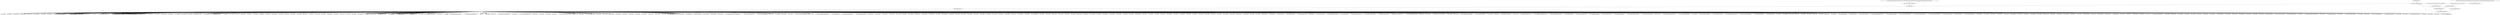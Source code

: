 digraph G {
"adstr::If you register a password, you can sign in with your e-mail address even if you delete your external verification account (Facebook,Google+,Sina Weibo)." -> "nattr::setting_account_pw_register_desc"
"adstr::Do you really want to delete your account?" -> "nattr::setting_delete_account1"
"adstr::Do you really want to delete your account?" -> "nattr::str_dialog_delete_explain"
"adstr::Delete your Cymera account and all of your information." -> "nattr::setting_delete_account3"
"adstr::Delete Account" -> "nattr::setting_profile_delete_account"
"adstr::I accept the retention and use of my profile picture for others to identify me, until the moment I delete the picture or my account" -> "nattr::sns_profile_profile_picture_alert"
"nattr::setting_account_pw_register_desc" -> "lay::setting_profile.xml"
"nattr::setting_delete_account1" -> "lay::setting_deleteaccount.xml"
"nattr::setting_delete_account3" -> "lay::setting_deleteaccount.xml"
"nattr::setting_profile_delete_account" -> "lay::setting_profile.xml"
"nattr::setting_profile_delete_account" -> "lay::setting_deleteaccount.xml"
"nattr::str_dialog_delete_explain" -> "act::DeleteAccountActivity.smali"
"nattr::setting_profile_delete_account" -> "act::DeleteAccountActivity.smali"
"lay::setting_profile.xml" -> "toplay::setting_profile.xml"
"lay::setting_deleteaccount.xml" -> "toplay::setting_deleteaccount.xml"
"toplay::setting_profile.xml" -> "frag::c.smali"
"toplay::setting_deleteaccount.xml" -> "act::DeleteAccountActivity.smali"
"frag::c.smali" -> "act::z$a.smali"
"frag::c.smali" -> "act::bh.smali"
"frag::c.smali" -> "act::bb$a.smali"
"frag::c.smali" -> "act::a$a.smali"
"frag::c.smali" -> "act::bh$a.smali"
"frag::c.smali" -> "act::aj$a.smali"
"frag::c.smali" -> "act::x$a.smali"
"frag::c.smali" -> "act::bf$a.smali"
"frag::c.smali" -> "act::s.smali"
"frag::c.smali" -> "act::u$a.smali"
"frag::c.smali" -> "act::c.smali"
"frag::c.smali" -> "act::e$a.smali"
"frag::c.smali" -> "act::al$a.smali"
"frag::c.smali" -> "act::ah$a.smali"
"frag::c.smali" -> "act::ap.smali"
"frag::c.smali" -> "act::c$a.smali"
"frag::c.smali" -> "act::m$a.smali"
"frag::c.smali" -> "act::af$a.smali"
"frag::c.smali" -> "act::b.smali"
"frag::c.smali" -> "act::a.smali"
"frag::c.smali" -> "act::c.smali"
"frag::c.smali" -> "act::Collection.smali"
"frag::c.smali" -> "act::OsObject$a.smali"
"frag::c.smali" -> "act::g$a.smali"
"frag::c.smali" -> "act::ax$a.smali"
"frag::c.smali" -> "act::ap$c.smali"
"frag::c.smali" -> "act::s$a.smali"
"frag::c.smali" -> "act::o$a.smali"
"frag::c.smali" -> "act::j$a.smali"
"frag::c.smali" -> "act::c$a.smali"
"frag::c.smali" -> "act::r.smali"
"frag::c.smali" -> "act::c.smali"
"frag::c.smali" -> "act::HttpRequest$a.smali"
"frag::c.smali" -> "act::a$c.smali"
"frag::c.smali" -> "act::k.smali"
"frag::c.smali" -> "act::a.smali"
"frag::c.smali" -> "act::k.smali"
"frag::c.smali" -> "act::b.smali"
"frag::c.smali" -> "act::Utils.smali"
"frag::c.smali" -> "act::tc.smali"
"frag::c.smali" -> "act::hc.smali"
"frag::c.smali" -> "act::oc.smali"
"frag::c.smali" -> "act::zc.smali"
"frag::c.smali" -> "act::uc.smali"
"frag::c.smali" -> "act::mc.smali"
"frag::c.smali" -> "act::fg.smali"
"frag::c.smali" -> "act::pc.smali"
"frag::c.smali" -> "act::om$1.smali"
"frag::c.smali" -> "act::lc.smali"
"frag::c.smali" -> "act::gc.smali"
"frag::c.smali" -> "act::yc.smali"
"frag::c.smali" -> "act::qc.smali"
"frag::c.smali" -> "act::wc.smali"
"frag::c.smali" -> "act::sd.smali"
"frag::c.smali" -> "act::nc.smali"
"frag::c.smali" -> "act::ic.smali"
"frag::c.smali" -> "act::xf$c.smali"
"frag::c.smali" -> "act::pz.smali"
"frag::c.smali" -> "act::kc.smali"
"frag::c.smali" -> "act::rc.smali"
"frag::c.smali" -> "act::jc.smali"
"frag::c.smali" -> "act::xc.smali"
"frag::c.smali" -> "act::i.smali"
"frag::c.smali" -> "act::b.smali"
"frag::c.smali" -> "act::b$b.smali"
"frag::c.smali" -> "act::a$a.smali"
"frag::c.smali" -> "act::f.smali"
"frag::c.smali" -> "act::c.smali"
"frag::c.smali" -> "act::a.smali"
"frag::c.smali" -> "act::d$a.smali"
"frag::c.smali" -> "act::d$b.smali"
"frag::c.smali" -> "act::d.smali"
"frag::c.smali" -> "act::e$b.smali"
"frag::c.smali" -> "act::e.smali"
"frag::c.smali" -> "act::a.smali"
"frag::c.smali" -> "act::w.smali"
"frag::c.smali" -> "act::f.smali"
"frag::c.smali" -> "act::c$b.smali"
"frag::c.smali" -> "act::h.smali"
"frag::c.smali" -> "act::h$a.smali"
"frag::c.smali" -> "act::f.smali"
"frag::c.smali" -> "act::h$b.smali"
"frag::c.smali" -> "act::i.smali"
"frag::c.smali" -> "act::a.smali"
"frag::c.smali" -> "act::c$a.smali"
"frag::c.smali" -> "act::c.smali"
"frag::c.smali" -> "act::d.smali"
"frag::c.smali" -> "act::c.smali"
"frag::c.smali" -> "act::e.smali"
"frag::c.smali" -> "act::q.smali"
"frag::c.smali" -> "act::BasicInfoModuleMediator.smali"
"frag::c.smali" -> "act::DefaultRealmModuleMediator.smali"
"frag::c.smali" -> "act::i.smali"
"frag::c.smali" -> "act::c.smali"
"frag::c.smali" -> "act::n.smali"
"frag::c.smali" -> "act::m.smali"
"frag::c.smali" -> "act::f$c.smali"
"frag::c.smali" -> "act::TaskFactory$PaymentTask.smali"
"frag::c.smali" -> "act::f$b.smali"
"frag::c.smali" -> "act::PermissionSettingClient.smali"
"frag::c.smali" -> "act::f$a.smali"
"frag::c.smali" -> "act::c$d.smali"
"frag::c.smali" -> "act::c$c.smali"
"frag::c.smali" -> "act::d.smali"
"frag::c.smali" -> "act::a$c.smali"
"frag::c.smali" -> "act::a.smali"
"frag::c.smali" -> "act::c.smali"
"frag::c.smali" -> "act::l$c.smali"
"frag::c.smali" -> "act::MediaViewVideoRenderer$5.smali"
"frag::c.smali" -> "act::b.smali"
"frag::c.smali" -> "act::c.smali"
"frag::c.smali" -> "act::p.smali"
"frag::c.smali" -> "act::s.smali"
"frag::c.smali" -> "act::x.smali"
"frag::c.smali" -> "act::u.smali"
"frag::c.smali" -> "act::j.smali"
"frag::c.smali" -> "act::j$3.smali"
"frag::c.smali" -> "act::c.smali"
"frag::c.smali" -> "act::d.smali"
"frag::c.smali" -> "act::a.smali"
"frag::c.smali" -> "act::b$c.smali"
"frag::c.smali" -> "act::b.smali"
"frag::c.smali" -> "act::i$c.smali"
"frag::c.smali" -> "act::c.smali"
"frag::c.smali" -> "act::c.smali"
"frag::c.smali" -> "act::d$3.smali"
"frag::c.smali" -> "act::i$3.smali"
"frag::c.smali" -> "act::b$1.smali"
"frag::c.smali" -> "act::g$4.smali"
"frag::c.smali" -> "act::k$3.smali"
"frag::c.smali" -> "act::o$2.smali"
"frag::c.smali" -> "act::a.smali"
"frag::c.smali" -> "act::d.smali"
"frag::c.smali" -> "act::a.smali"
"frag::c.smali" -> "act::b.smali"
"frag::c.smali" -> "act::m$3.smali"
"frag::c.smali" -> "act::j$3.smali"
"frag::c.smali" -> "act::ao.smali"
"frag::c.smali" -> "act::z.smali"
"frag::c.smali" -> "act::d.smali"
"frag::c.smali" -> "act::c.smali"
"frag::c.smali" -> "act::f.smali"
"frag::c.smali" -> "act::f$a.smali"
"frag::c.smali" -> "act::e.smali"
"frag::c.smali" -> "act::c.smali"
"frag::c.smali" -> "act::c$b.smali"
"frag::c.smali" -> "act::e.smali"
"frag::c.smali" -> "act::g.smali"
"frag::c.smali" -> "act::c.smali"
"frag::c.smali" -> "act::c$a.smali"
"frag::c.smali" -> "act::p$c.smali"
"frag::c.smali" -> "act::p.smali"
"frag::c.smali" -> "act::c.smali"
"frag::c.smali" -> "act::c.smali"
"frag::c.smali" -> "act::AidTask.smali"
"frag::c.smali" -> "act::AesEncrypt.smali"
"frag::c.smali" -> "act::b.smali"
"frag::c.smali" -> "act::h.smali"
"frag::c.smali" -> "act::g.smali"
"frag::c.smali" -> "act::c.smali"
"frag::c.smali" -> "act::h.smali"
"frag::c.smali" -> "act::d.smali"
"frag::c.smali" -> "act::a.smali"
"frag::c.smali" -> "act::a.smali"
"frag::c.smali" -> "act::k.smali"
"frag::c.smali" -> "act::a$c.smali"
"frag::c.smali" -> "act::a.smali"
"frag::c.smali" -> "act::g.smali"
"frag::c.smali" -> "act::d.smali"
"frag::c.smali" -> "act::f.smali"
"frag::c.smali" -> "act::a.smali"
"frag::c.smali" -> "act::a.smali"
"frag::c.smali" -> "act::c.smali"
"frag::c.smali" -> "act::c$a.smali"
"frag::c.smali" -> "act::c$a.smali"
"frag::c.smali" -> "act::g.smali"
"frag::c.smali" -> "act::c.smali"
"frag::c.smali" -> "act::n.smali"
"frag::c.smali" -> "act::g.smali"
"frag::c.smali" -> "act::c.smali"
"frag::c.smali" -> "act::b.smali"
"frag::c.smali" -> "act::c.smali"
"frag::c.smali" -> "act::f$c.smali"
"frag::c.smali" -> "act::f.smali"
"frag::c.smali" -> "act::c.smali"
"frag::c.smali" -> "act::e.smali"
"frag::c.smali" -> "act::j$a.smali"
"frag::c.smali" -> "act::e.smali"
"frag::c.smali" -> "act::a$c.smali"
"frag::c.smali" -> "act::a$c$1.smali"
"frag::c.smali" -> "act::a$c$2.smali"
"frag::c.smali" -> "act::c.smali"
"frag::c.smali" -> "act::a.smali"
"frag::c.smali" -> "act::a.smali"
"frag::c.smali" -> "act::a.smali"
"frag::c.smali" -> "act::a$b.smali"
"frag::c.smali" -> "act::f.smali"
"frag::c.smali" -> "act::a.smali"
"frag::c.smali" -> "act::h.smali"
"frag::c.smali" -> "act::c.smali"
"frag::c.smali" -> "act::a.smali"
"frag::c.smali" -> "act::FacebookAdapter$AppInstallMapper.smali"
"frag::c.smali" -> "act::AbstractAdViewAdapter.smali"
"frag::c.smali" -> "act::a.smali"
"frag::c.smali" -> "act::j.smali"
"frag::c.smali" -> "act::c.smali"
"frag::c.smali" -> "act::CustomEventAdapter.smali"
"frag::c.smali" -> "act::c$a.smali"
"frag::c.smali" -> "act::b.smali"
"frag::c.smali" -> "act::l.smali"
"frag::c.smali" -> "act::l.smali"
"frag::c.smali" -> "act::c.smali"
"frag::c.smali" -> "act::f.smali"
"frag::c.smali" -> "act::u.smali"
"frag::c.smali" -> "act::l$a.smali"
"frag::c.smali" -> "act::f$d.smali"
"frag::c.smali" -> "act::k.smali"
"frag::c.smali" -> "act::f.smali"
"frag::c.smali" -> "act::zzc.smali"
"frag::c.smali" -> "act::d.smali"
"frag::c.smali" -> "act::c.smali"
"frag::c.smali" -> "act::c$a.smali"
"frag::c.smali" -> "act::AppMeasurementService.smali"
"frag::c.smali" -> "act::c$1.smali"
"frag::c.smali" -> "act::AccountChangeEventsRequest.smali"
"frag::c.smali" -> "act::ProxyRequest.smali"
"frag::c.smali" -> "act::CredentialPickerConfig.smali"
"frag::c.smali" -> "act::GoogleSignInOptions.smali"
"frag::c.smali" -> "act::a.smali"
"frag::c.smali" -> "act::c$3.smali"
"frag::c.smali" -> "act::c.smali"
"frag::c.smali" -> "act::h$a$1.smali"
"frag::c.smali" -> "act::tc.smali"
"frag::c.smali" -> "act::ek$b.smali"
"frag::c.smali" -> "act::of$d.smali"
"frag::c.smali" -> "act::hc.smali"
"frag::c.smali" -> "act::ra.smali"
"frag::c.smali" -> "act::df.smali"
"frag::c.smali" -> "act::zzax.smali"
"frag::c.smali" -> "act::uf$a.smali"
"frag::c.smali" -> "act::gw$e.smali"
"frag::c.smali" -> "act::dq$c.smali"
"frag::c.smali" -> "act::ur.smali"
"frag::c.smali" -> "act::zzaco.smali"
"frag::c.smali" -> "act::km.smali"
"frag::c.smali" -> "act::nj.smali"
"frag::c.smali" -> "act::nu.smali"
"frag::c.smali" -> "act::zzfl.smali"
"frag::c.smali" -> "act::rw.smali"
"frag::c.smali" -> "act::pp.smali"
"frag::c.smali" -> "act::k.smali"
"frag::c.smali" -> "act::pn.smali"
"frag::c.smali" -> "act::du.smali"
"frag::c.smali" -> "act::ce.smali"
"frag::c.smali" -> "act::cg$1.smali"
"frag::c.smali" -> "act::uo.smali"
"frag::c.smali" -> "act::g.smali"
"frag::c.smali" -> "act::em$b.smali"
"frag::c.smali" -> "act::qy.smali"
"frag::c.smali" -> "act::zzawk$zzf.smali"
"frag::c.smali" -> "act::th.smali"
"frag::c.smali" -> "act::wp.smali"
"frag::c.smali" -> "act::cf$c.smali"
"frag::c.smali" -> "act::do.smali"
"frag::c.smali" -> "act::ch.smali"
"frag::c.smali" -> "act::cf.smali"
"frag::c.smali" -> "act::d.smali"
"frag::c.smali" -> "act::bq$1.smali"
"frag::c.smali" -> "act::oe.smali"
"frag::c.smali" -> "act::ie$d.smali"
"frag::c.smali" -> "act::qv.smali"
"frag::c.smali" -> "act::tc$a.smali"
"frag::c.smali" -> "act::qc.smali"
"frag::c.smali" -> "act::zzec.smali"
"frag::c.smali" -> "act::uo$c.smali"
"frag::c.smali" -> "act::da.smali"
"frag::c.smali" -> "act::jp.smali"
"frag::c.smali" -> "act::bm$a.smali"
"frag::c.smali" -> "act::vo.smali"
"frag::c.smali" -> "act::dq.smali"
"frag::c.smali" -> "act::dy.smali"
"frag::c.smali" -> "act::kk.smali"
"frag::c.smali" -> "act::nc.smali"
"frag::c.smali" -> "act::xc$a.smali"
"frag::c.smali" -> "act::gs.smali"
"frag::c.smali" -> "act::el$b.smali"
"frag::c.smali" -> "act::ie.smali"
"frag::c.smali" -> "act::ep.smali"
"frag::c.smali" -> "act::dt.smali"
"frag::c.smali" -> "act::ui$f.smali"
"frag::c.smali" -> "act::no.smali"
"frag::c.smali" -> "act::fa.smali"
"frag::c.smali" -> "act::zzlm.smali"
"frag::c.smali" -> "act::tb.smali"
"frag::c.smali" -> "act::ek$e.smali"
"frag::c.smali" -> "act::zzdo.smali"
"frag::c.smali" -> "act::xc.smali"
"frag::c.smali" -> "act::i.smali"
"frag::c.smali" -> "act::rk.smali"
"frag::c.smali" -> "act::ui.smali"
"frag::c.smali" -> "act::o$a.smali"
"frag::c.smali" -> "act::b.smali"
"frag::c.smali" -> "act::a.smali"
"frag::c.smali" -> "act::c.smali"
"frag::c.smali" -> "act::g$d$1.smali"
"frag::c.smali" -> "act::g$d$2.smali"
"frag::c.smali" -> "act::a.smali"
"frag::c.smali" -> "act::a.smali"
"frag::c.smali" -> "act::c.smali"
"frag::c.smali" -> "act::a.smali"
"frag::c.smali" -> "act::b.smali"
"frag::c.smali" -> "act::b.smali"
"frag::c.smali" -> "act::g.smali"
"frag::c.smali" -> "act::AudioTrack.smali"
"frag::c.smali" -> "act::c.smali"
"frag::c.smali" -> "act::d.smali"
"frag::c.smali" -> "act::MediaCodecUtil.smali"
"frag::c.smali" -> "act::MediaCodecUtil$c.smali"
"frag::c.smali" -> "act::c$1.smali"
"frag::c.smali" -> "act::k.smali"
"frag::c.smali" -> "act::c$1.smali"
"frag::c.smali" -> "act::c.smali"
"frag::c.smali" -> "act::b.smali"
"frag::c.smali" -> "act::e.smali"
"frag::c.smali" -> "act::b.smali"
"frag::c.smali" -> "act::p$c.smali"
"frag::c.smali" -> "act::c$1.smali"
"frag::c.smali" -> "act::c.smali"
"frag::c.smali" -> "act::p$a.smali"
"frag::c.smali" -> "act::n.smali"
"frag::c.smali" -> "act::a.smali"
"frag::c.smali" -> "act::b.smali"
"frag::c.smali" -> "act::m.smali"
"frag::c.smali" -> "act::b.smali"
"frag::c.smali" -> "act::d.smali"
"frag::c.smali" -> "act::e.smali"
"frag::c.smali" -> "act::WebviewActivity.smali"
"frag::c.smali" -> "act::SettingMyEmailActivity.smali"
"frag::c.smali" -> "act::LoginActivity.smali"
"frag::c.smali" -> "act::DeleteAccountActivity.smali"
"frag::c.smali" -> "act::SettingPasswordActivity.smali"
"frag::c.smali" -> "act::FindPasswordActivity$2.smali"
"frag::c.smali" -> "act::FindPasswordActivity.smali"
"frag::c.smali" -> "act::FindPasswordActivity$a.smali"
"frag::c.smali" -> "act::ForwardEmailHostActivity.smali"
"frag::c.smali" -> "act::a.smali"
"frag::c.smali" -> "act::d.smali"
"frag::c.smali" -> "act::a.smali"
"frag::c.smali" -> "act::a.smali"
"frag::c.smali" -> "act::s.smali"
"frag::c.smali" -> "act::g.smali"
"frag::c.smali" -> "act::k.smali"
"frag::c.smali" -> "act::ac.smali"
"frag::c.smali" -> "act::k$c.smali"
"frag::c.smali" -> "act::a.smali"
"frag::c.smali" -> "act::c.smali"
"frag::c.smali" -> "act::PhotoBoxSubListActivity$c.smali"
"frag::c.smali" -> "act::d$c.smali"
"frag::c.smali" -> "act::d$b.smali"
"frag::c.smali" -> "act::ar.smali"
"frag::c.smali" -> "act::ac.smali"
"frag::c.smali" -> "act::PhotoBoxSubListActivity$b.smali"
"frag::c.smali" -> "act::CymeraGlideModule.smali"
"frag::c.smali" -> "act::e.smali"
"frag::c.smali" -> "act::h.smali"
"frag::c.smali" -> "act::g.smali"
"frag::c.smali" -> "act::j.smali"
"frag::c.smali" -> "act::m.smali"
"frag::c.smali" -> "act::n$c.smali"
"frag::c.smali" -> "act::e.smali"
"frag::c.smali" -> "act::l$b.smali"
"frag::c.smali" -> "act::ImageViewerActivity.smali"
"frag::c.smali" -> "act::p.smali"
"frag::c.smali" -> "act::b.smali"
"frag::c.smali" -> "act::d.smali"
"frag::c.smali" -> "act::a.smali"
"frag::c.smali" -> "act::bj$c.smali"
"frag::c.smali" -> "act::BasicInfoDataManager.smali"
"frag::c.smali" -> "act::d.smali"
"frag::c.smali" -> "act::SettingOpenSourceInfoActivity.smali"
"frag::c.smali" -> "act::SettingNoticeItemActivity.smali"
"frag::c.smali" -> "act::FeedbackActivity.smali"
"frag::c.smali" -> "act::l.smali"
"frag::c.smali" -> "act::SettingAnotherActivity.smali"
"frag::c.smali" -> "act::SettingNoticeActivity.smali"
"frag::c.smali" -> "act::ServiceInfoActivity.smali"
"frag::c.smali" -> "act::SettingMenuActivity.smali"
"frag::c.smali" -> "act::CymeraActivityFragment$1.smali"
"frag::c.smali" -> "act::CymeraNoticeActivity.smali"
"frag::c.smali" -> "act::b.smali"
"frag::c.smali" -> "act::b$c$1.smali"
"frag::c.smali" -> "act::c.smali"
"frag::c.smali" -> "act::f.smali"
"frag::c.smali" -> "act::g.smali"
"frag::c.smali" -> "act::ItemShopDetailDialogActivity.smali"
"frag::c.smali" -> "act::a.smali"
"frag::c.smali" -> "act::c.smali"
"frag::c.smali" -> "act::p.smali"
"frag::c.smali" -> "act::c$1.smali"
"frag::c.smali" -> "act::g.smali"
"frag::c.smali" -> "act::d.smali"
"frag::c.smali" -> "act::a.smali"
"frag::c.smali" -> "act::ItemShopMyItemActivity.smali"
"frag::c.smali" -> "act::s$2.smali"
"frag::c.smali" -> "act::ItemShopHomeActivity.smali"
"frag::c.smali" -> "act::CustomAdActivity$1.smali"
"frag::c.smali" -> "act::ItemShopDetailWebView$c.smali"
"frag::c.smali" -> "act::a.smali"
"frag::c.smali" -> "act::ItemshopSearchActivity.smali"
"frag::c.smali" -> "act::DragSortListView$a.smali"
"frag::c.smali" -> "act::ProfileActivity.smali"
"frag::c.smali" -> "act::c.smali"
"frag::c.smali" -> "act::g.smali"
"frag::c.smali" -> "act::q$c.smali"
"frag::c.smali" -> "act::b.smali"
"frag::c.smali" -> "act::j.smali"
"frag::c.smali" -> "act::b.smali"
"frag::c.smali" -> "act::h.smali"
"frag::c.smali" -> "act::k.smali"
"frag::c.smali" -> "act::f.smali"
"frag::c.smali" -> "act::g.smali"
"frag::c.smali" -> "act::c.smali"
"frag::c.smali" -> "act::d.smali"
"frag::c.smali" -> "act::j.smali"
"frag::c.smali" -> "act::e.smali"
"frag::c.smali" -> "act::k.smali"
"frag::c.smali" -> "act::c.smali"
"frag::c.smali" -> "act::d.smali"
"frag::c.smali" -> "act::g$b.smali"
"frag::c.smali" -> "act::q.smali"
"frag::c.smali" -> "act::i.smali"
"frag::c.smali" -> "act::e.smali"
"frag::c.smali" -> "act::a.smali"
"frag::c.smali" -> "act::a.smali"
"frag::c.smali" -> "act::d.smali"
"frag::c.smali" -> "act::e.smali"
"frag::c.smali" -> "act::m.smali"
"frag::c.smali" -> "act::av.smali"
"frag::c.smali" -> "act::v.smali"
"frag::c.smali" -> "act::p$a.smali"
"frag::c.smali" -> "act::ag.smali"
"frag::c.smali" -> "act::ai.smali"
"frag::c.smali" -> "act::an.smali"
"frag::c.smali" -> "act::i.smali"
"frag::c.smali" -> "act::b.smali"
"frag::c.smali" -> "act::l.smali"
"frag::c.smali" -> "act::ad.smali"
"frag::c.smali" -> "act::w.smali"
"frag::c.smali" -> "act::n.smali"
"frag::c.smali" -> "act::m.smali"
"frag::c.smali" -> "act::s.smali"
"frag::c.smali" -> "act::o.smali"
"frag::c.smali" -> "act::k.smali"
"frag::c.smali" -> "act::s.smali"
"frag::c.smali" -> "act::a.smali"
"frag::c.smali" -> "act::e.smali"
"frag::c.smali" -> "act::ac.smali"
"frag::c.smali" -> "act::i.smali"
"frag::c.smali" -> "act::b$b.smali"
"frag::c.smali" -> "act::b$c.smali"
"frag::c.smali" -> "act::a.smali"
"frag::c.smali" -> "act::i$c.smali"
"frag::c.smali" -> "act::a.smali"
"frag::c.smali" -> "act::a.smali"
"frag::c.smali" -> "act::b.smali"
"frag::c.smali" -> "act::a.smali"
"frag::c.smali" -> "act::b.smali"
"frag::c.smali" -> "act::a$c$a.smali"
"frag::c.smali" -> "act::a$b.smali"
"frag::c.smali" -> "act::CymeraCamera.smali"
"frag::c.smali" -> "act::CameraMain.smali"
"frag::c.smali" -> "act::CymeraCamera$c.smali"
"frag::c.smali" -> "act::e.smali"
"frag::c.smali" -> "act::CymeraHomeFragment$h$d.smali"
"frag::c.smali" -> "act::i$c.smali"
"frag::c.smali" -> "act::CymeraHomeActivity.smali"
"frag::c.smali" -> "act::CymeraHomeFragment$3.smali"
"frag::c.smali" -> "act::CymeraHomeFragment$2.smali"
"frag::c.smali" -> "act::CymeraHomeFragment$c.smali"
"frag::c.smali" -> "act::CymeraCamera$e.smali"
"frag::c.smali" -> "act::f.smali"
"frag::c.smali" -> "act::d.smali"
"frag::c.smali" -> "act::p.smali"
"frag::c.smali" -> "act::c.smali"
"frag::c.smali" -> "act::ObjectCodec.smali"
"frag::c.smali" -> "act::JSONAsObjectCodec.smali"
"frag::c.smali" -> "act::JSON.smali"
"frag::c.smali" -> "act::dw$c.smali"
"frag::c.smali" -> "act::cz.smali"
"frag::c.smali" -> "act::qd$a.smali"
"frag::c.smali" -> "act::aac.smali"
"frag::c.smali" -> "act::acc$a.smali"
"frag::c.smali" -> "act::cg.smali"
"frag::c.smali" -> "act::agc.smali"
"frag::c.smali" -> "act::aei$a.smali"
"frag::c.smali" -> "act::pu.smali"
"frag::c.smali" -> "act::c.smali"
"frag::c.smali" -> "act::dp$c.smali"
"frag::c.smali" -> "act::aec.smali"
"frag::c.smali" -> "act::abc.smali"
"frag::c.smali" -> "act::adj$a.smali"
"frag::c.smali" -> "act::ub.smali"
"frag::c.smali" -> "act::om.smali"
"frag::c.smali" -> "act::acl$b$c.smali"
"frag::c.smali" -> "act::ahc.smali"
"frag::c.smali" -> "act::aas$1.smali"
"frag::c.smali" -> "act::cz$c$1.smali"
"frag::c.smali" -> "act::adc$a.smali"
"frag::c.smali" -> "act::ec.smali"
"frag::c.smali" -> "act::qu.smali"
"frag::c.smali" -> "act::afc$a.smali"
"frag::c.smali" -> "act::cp.smali"
"frag::c.smali" -> "act::dd.smali"
"frag::c.smali" -> "act::Demographic_Factory.smali"
"frag::c.smali" -> "act::a$a.smali"
"frag::c.smali" -> "act::c$b.smali"
"frag::c.smali" -> "act::k.smali"
"frag::c.smali" -> "act::c.smali"
"frag::c.smali" -> "act::d.smali"
"frag::c.smali" -> "act::k$c.smali"
"frag::c.smali" -> "act::k$e.smali"
"frag::c.smali" -> "act::a$a.smali"
"frag::c.smali" -> "act::a.smali"
"frag::c.smali" -> "act::a.smali"
"frag::c.smali" -> "act::a$d.smali"
"frag::c.smali" -> "act::a.smali"
"frag::c.smali" -> "act::a.smali"
"frag::c.smali" -> "act::av.smali"
"frag::c.smali" -> "act::ar.smali"
"frag::c.smali" -> "act::ar$d.smali"
"frag::c.smali" -> "act::z.smali"
"frag::c.smali" -> "act::an.smali"
"frag::c.smali" -> "act::aa.smali"
"frag::c.smali" -> "act::ah.smali"
"frag::c.smali" -> "act::ak.smali"
"frag::c.smali" -> "act::o.smali"
"frag::c.smali" -> "act::ak$e.smali"
"frag::c.smali" -> "act::p.smali"
"frag::c.smali" -> "act::b.smali"
"frag::c.smali" -> "act::g.smali"
"frag::c.smali" -> "act::b$d.smali"
"frag::c.smali" -> "act::a.smali"
"frag::c.smali" -> "act::f.smali"
"frag::c.smali" -> "act::ar.smali"
"frag::c.smali" -> "act::ViewPager.smali"
"frag::c.smali" -> "act::ar$a.smali"
"frag::c.smali" -> "act::ai.smali"
"frag::c.smali" -> "act::ai$d.smali"
"frag::c.smali" -> "act::n.smali"
"frag::c.smali" -> "act::a.smali"
"frag::c.smali" -> "act::i.smali"
"frag::c.smali" -> "act::aa$e.smali"
"frag::c.smali" -> "act::e.smali"
"frag::c.smali" -> "act::i$d.smali"
"frag::c.smali" -> "act::q$d.smali"
"frag::c.smali" -> "act::v.smali"
"frag::c.smali" -> "act::j.smali"
"frag::c.smali" -> "act::v$d.smali"
"frag::c.smali" -> "act::q.smali"
"frag::c.smali" -> "act::b.smali"
"frag::c.smali" -> "act::f$d.smali"
"frag::c.smali" -> "act::a$d.smali"
"frag::c.smali" -> "act::a.smali"
"frag::c.smali" -> "act::f.smali"
"frag::c.smali" -> "act::i$c.smali"
"frag::c.smali" -> "act::h.smali"
"frag::c.smali" -> "act::c.smali"
"frag::c.smali" -> "act::c$a.smali"
"frag::c.smali" -> "act::x.smali"
"frag::c.smali" -> "act::g.smali"
"frag::c.smali" -> "act::TabLayout.smali"
"frag::c.smali" -> "act::a.smali"
"frag::c.smali" -> "act::CoordinatorLayout.smali"
"frag::c.smali" -> "act::a$a.smali"
"frag::c.smali" -> "act::c.smali"
"frag::c.smali" -> "act::a.smali"
"frag::c.smali" -> "act::k.smali"
"frag::c.smali" -> "act::p.smali"
"frag::c.smali" -> "act::AlertController$a.smali"
"frag::c.smali" -> "act::k.smali"
"frag::c.smali" -> "act::r.smali"
"frag::c.smali" -> "act::af.smali"
"frag::c.smali" -> "act::StaggeredGridLayoutManager.smali"
"frag::c.smali" -> "act::x$7.smali"
"frag::c.smali" -> "act::ActionMenuView.smali"
"frag::c.smali" -> "act::x$5.smali"
"frag::c.smali" -> "act::GridLayoutManager$a.smali"
"frag::c.smali" -> "act::e$c.smali"
"frag::c.smali" -> "act::x$6.smali"
"frag::c.smali" -> "act::LinearLayoutManager.smali"
"frag::c.smali" -> "act::d.smali"
"frag::c.smali" -> "act::ActionBarContainer.smali"
"frag::c.smali" -> "act::x$8.smali"
"frag::c.smali" -> "act::x$4.smali"
"frag::c.smali" -> "act::e.smali"
"frag::c.smali" -> "act::c.smali"
"frag::c.smali" -> "act::CompositeException.smali"
"frag::c.smali" -> "act::t.smali"
"frag::c.smali" -> "act::ac$a.smali"
"frag::c.smali" -> "act::ad.smali"
"frag::c.smali" -> "act::t$a.smali"
}

